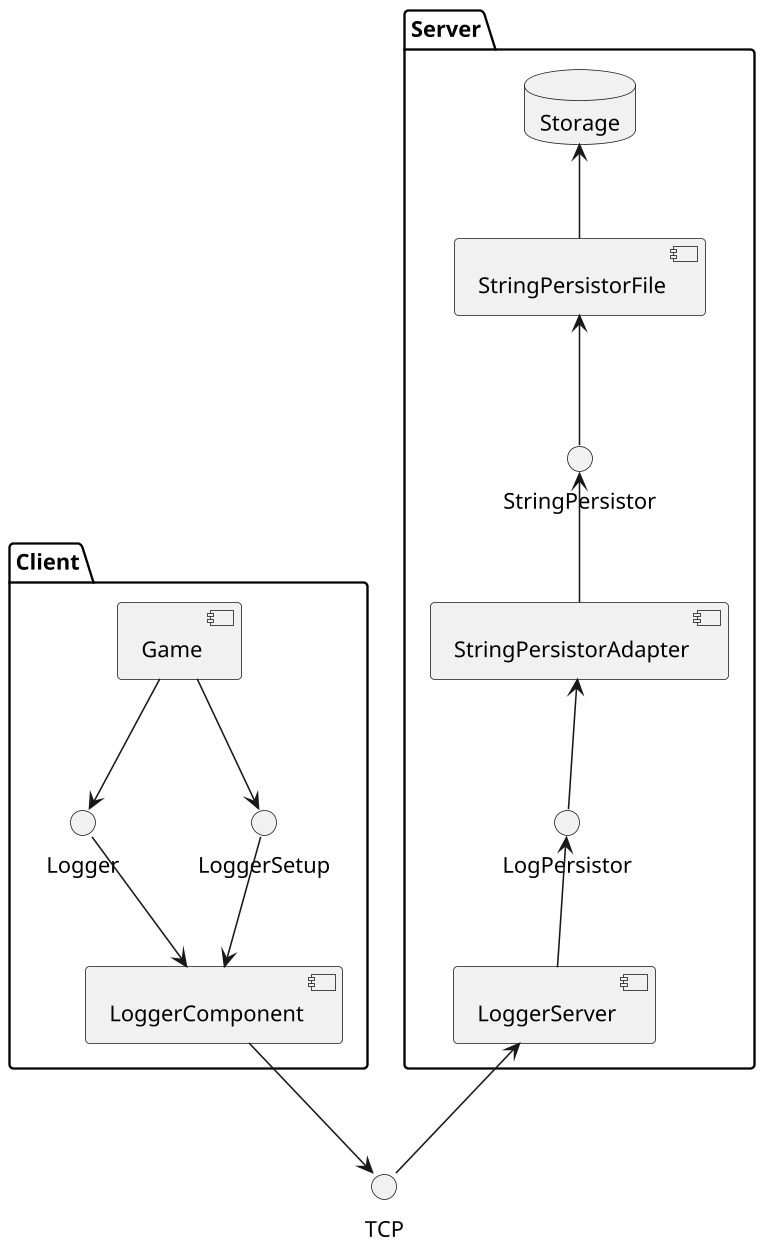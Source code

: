@startuml

skinparam monochrome true
skinparam defaultFontName Droid Sans
skinparam dpi 150

interface TCP

package Client {
    [Game] --> Logger
    [Game] --> LoggerSetup
    Logger --> [LoggerComponent]
    LoggerSetup --> [LoggerComponent]
    [LoggerComponent] --> TCP
}

package Server {
    database Storage
    [LoggerServer] <-- TCP
    LogPersistor <-- [LoggerServer]
    [StringPersistorAdapter] <-- LogPersistor
    StringPersistor <-- [StringPersistorAdapter]
    [StringPersistorFile] <-- StringPersistor
    Storage <-- [StringPersistorFile]
}

@enduml
